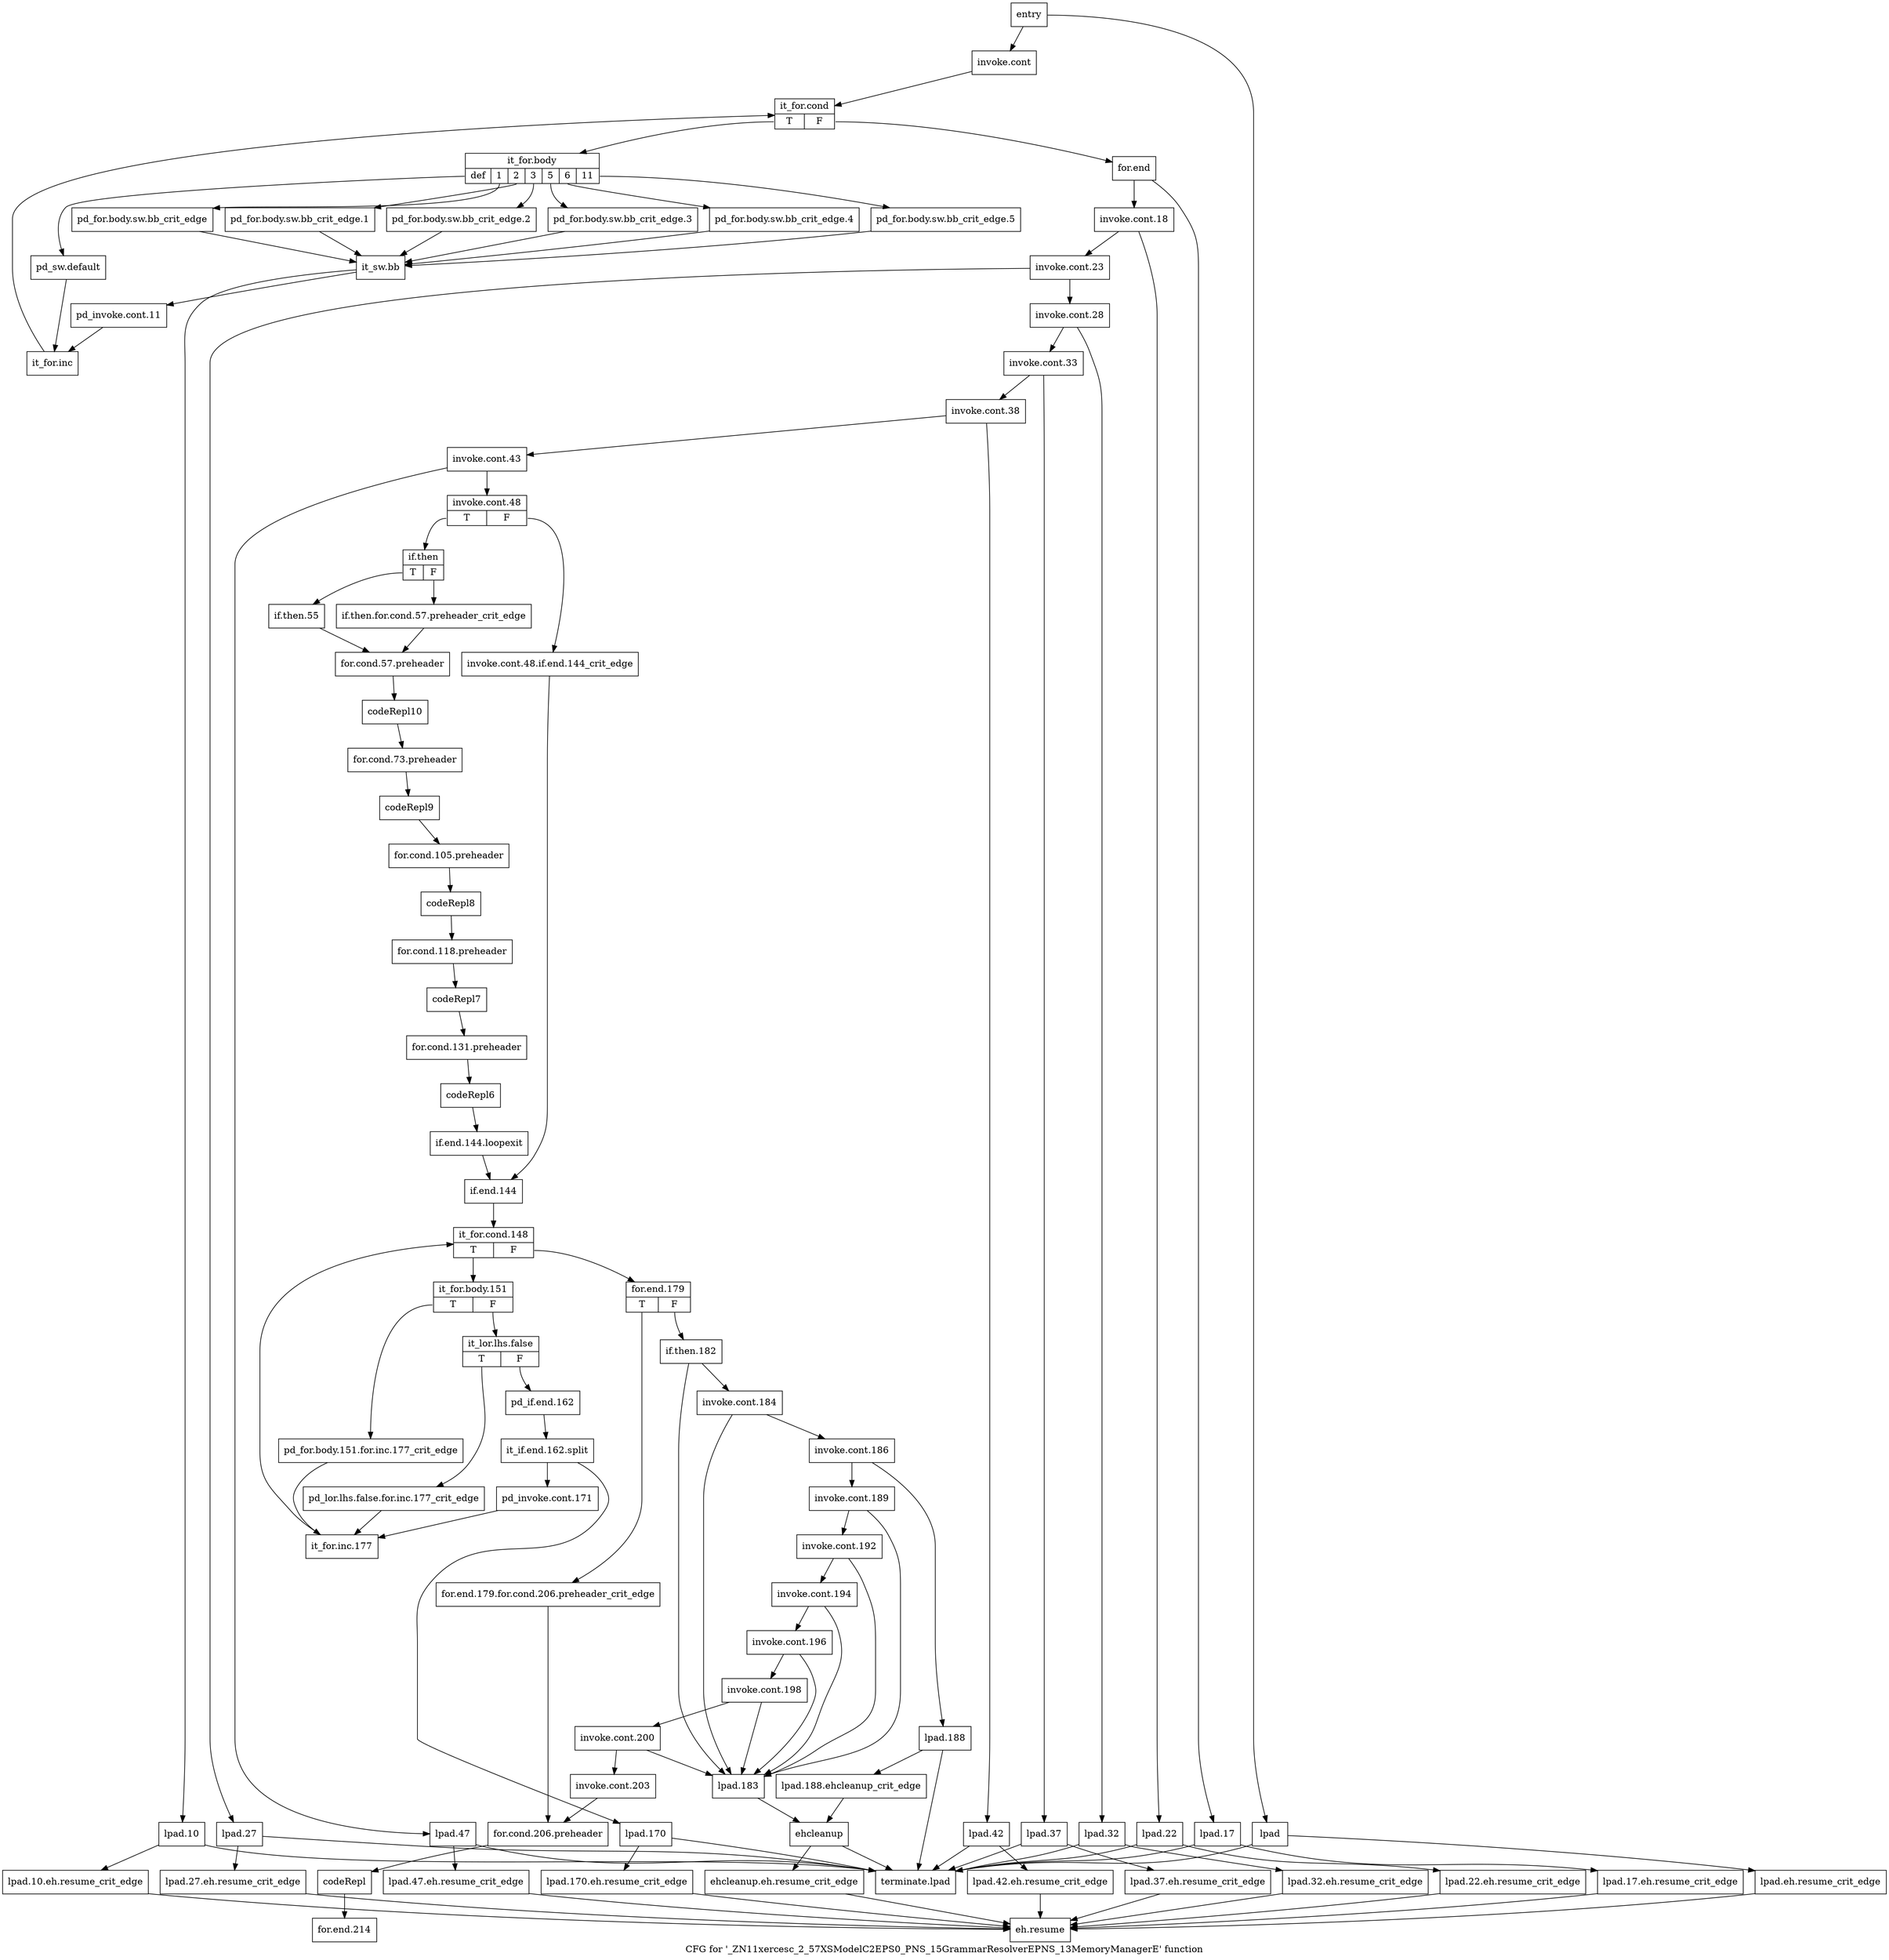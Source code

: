 digraph "CFG for '_ZN11xercesc_2_57XSModelC2EPS0_PNS_15GrammarResolverEPNS_13MemoryManagerE' function" {
	label="CFG for '_ZN11xercesc_2_57XSModelC2EPS0_PNS_15GrammarResolverEPNS_13MemoryManagerE' function";

	Node0x5564c90 [shape=record,label="{entry}"];
	Node0x5564c90 -> Node0x5564ce0;
	Node0x5564c90 -> Node0x5564fb0;
	Node0x5564ce0 [shape=record,label="{invoke.cont}"];
	Node0x5564ce0 -> Node0x5564d30;
	Node0x5564d30 [shape=record,label="{it_for.cond|{<s0>T|<s1>F}}"];
	Node0x5564d30:s0 -> Node0x5564d80;
	Node0x5564d30:s1 -> Node0x5557640;
	Node0x5564d80 [shape=record,label="{it_for.body|{<s0>def|<s1>1|<s2>2|<s3>3|<s4>5|<s5>6|<s6>11}}"];
	Node0x5564d80:s0 -> Node0x5565190;
	Node0x5564d80:s1 -> Node0x5564f60;
	Node0x5564d80:s2 -> Node0x5564f10;
	Node0x5564d80:s3 -> Node0x5564ec0;
	Node0x5564d80:s4 -> Node0x5564e70;
	Node0x5564d80:s5 -> Node0x5564e20;
	Node0x5564d80:s6 -> Node0x5564dd0;
	Node0x5564dd0 [shape=record,label="{pd_for.body.sw.bb_crit_edge.5}"];
	Node0x5564dd0 -> Node0x5565050;
	Node0x5564e20 [shape=record,label="{pd_for.body.sw.bb_crit_edge.4}"];
	Node0x5564e20 -> Node0x5565050;
	Node0x5564e70 [shape=record,label="{pd_for.body.sw.bb_crit_edge.3}"];
	Node0x5564e70 -> Node0x5565050;
	Node0x5564ec0 [shape=record,label="{pd_for.body.sw.bb_crit_edge.2}"];
	Node0x5564ec0 -> Node0x5565050;
	Node0x5564f10 [shape=record,label="{pd_for.body.sw.bb_crit_edge.1}"];
	Node0x5564f10 -> Node0x5565050;
	Node0x5564f60 [shape=record,label="{pd_for.body.sw.bb_crit_edge}"];
	Node0x5564f60 -> Node0x5565050;
	Node0x5564fb0 [shape=record,label="{lpad}"];
	Node0x5564fb0 -> Node0x5565000;
	Node0x5564fb0 -> Node0x55689e0;
	Node0x5565000 [shape=record,label="{lpad.eh.resume_crit_edge}"];
	Node0x5565000 -> Node0x5568990;
	Node0x5565050 [shape=record,label="{it_sw.bb}"];
	Node0x5565050 -> Node0x55650a0;
	Node0x5565050 -> Node0x55650f0;
	Node0x55650a0 [shape=record,label="{pd_invoke.cont.11}"];
	Node0x55650a0 -> Node0x55575f0;
	Node0x55650f0 [shape=record,label="{lpad.10}"];
	Node0x55650f0 -> Node0x5565140;
	Node0x55650f0 -> Node0x55689e0;
	Node0x5565140 [shape=record,label="{lpad.10.eh.resume_crit_edge}"];
	Node0x5565140 -> Node0x5568990;
	Node0x5565190 [shape=record,label="{pd_sw.default}"];
	Node0x5565190 -> Node0x55575f0;
	Node0x55575f0 [shape=record,label="{it_for.inc}"];
	Node0x55575f0 -> Node0x5564d30;
	Node0x5557640 [shape=record,label="{for.end}"];
	Node0x5557640 -> Node0x5557690;
	Node0x5557640 -> Node0x5567860;
	Node0x5557690 [shape=record,label="{invoke.cont.18}"];
	Node0x5557690 -> Node0x55576e0;
	Node0x5557690 -> Node0x5567900;
	Node0x55576e0 [shape=record,label="{invoke.cont.23}"];
	Node0x55576e0 -> Node0x5557730;
	Node0x55576e0 -> Node0x55679a0;
	Node0x5557730 [shape=record,label="{invoke.cont.28}"];
	Node0x5557730 -> Node0x5557780;
	Node0x5557730 -> Node0x5567a40;
	Node0x5557780 [shape=record,label="{invoke.cont.33}"];
	Node0x5557780 -> Node0x55577d0;
	Node0x5557780 -> Node0x5567ae0;
	Node0x55577d0 [shape=record,label="{invoke.cont.38}"];
	Node0x55577d0 -> Node0x5567630;
	Node0x55577d0 -> Node0x5567b80;
	Node0x5567630 [shape=record,label="{invoke.cont.43}"];
	Node0x5567630 -> Node0x5567680;
	Node0x5567630 -> Node0x5567c20;
	Node0x5567680 [shape=record,label="{invoke.cont.48|{<s0>T|<s1>F}}"];
	Node0x5567680:s0 -> Node0x5567720;
	Node0x5567680:s1 -> Node0x55676d0;
	Node0x55676d0 [shape=record,label="{invoke.cont.48.if.end.144_crit_edge}"];
	Node0x55676d0 -> Node0x5567fe0;
	Node0x5567720 [shape=record,label="{if.then|{<s0>T|<s1>F}}"];
	Node0x5567720:s0 -> Node0x5567810;
	Node0x5567720:s1 -> Node0x5567770;
	Node0x5567770 [shape=record,label="{if.then.for.cond.57.preheader_crit_edge}"];
	Node0x5567770 -> Node0x55677c0;
	Node0x55677c0 [shape=record,label="{for.cond.57.preheader}"];
	Node0x55677c0 -> Node0x5567cc0;
	Node0x5567810 [shape=record,label="{if.then.55}"];
	Node0x5567810 -> Node0x55677c0;
	Node0x5567860 [shape=record,label="{lpad.17}"];
	Node0x5567860 -> Node0x55678b0;
	Node0x5567860 -> Node0x55689e0;
	Node0x55678b0 [shape=record,label="{lpad.17.eh.resume_crit_edge}"];
	Node0x55678b0 -> Node0x5568990;
	Node0x5567900 [shape=record,label="{lpad.22}"];
	Node0x5567900 -> Node0x5567950;
	Node0x5567900 -> Node0x55689e0;
	Node0x5567950 [shape=record,label="{lpad.22.eh.resume_crit_edge}"];
	Node0x5567950 -> Node0x5568990;
	Node0x55679a0 [shape=record,label="{lpad.27}"];
	Node0x55679a0 -> Node0x55679f0;
	Node0x55679a0 -> Node0x55689e0;
	Node0x55679f0 [shape=record,label="{lpad.27.eh.resume_crit_edge}"];
	Node0x55679f0 -> Node0x5568990;
	Node0x5567a40 [shape=record,label="{lpad.32}"];
	Node0x5567a40 -> Node0x5567a90;
	Node0x5567a40 -> Node0x55689e0;
	Node0x5567a90 [shape=record,label="{lpad.32.eh.resume_crit_edge}"];
	Node0x5567a90 -> Node0x5568990;
	Node0x5567ae0 [shape=record,label="{lpad.37}"];
	Node0x5567ae0 -> Node0x5567b30;
	Node0x5567ae0 -> Node0x55689e0;
	Node0x5567b30 [shape=record,label="{lpad.37.eh.resume_crit_edge}"];
	Node0x5567b30 -> Node0x5568990;
	Node0x5567b80 [shape=record,label="{lpad.42}"];
	Node0x5567b80 -> Node0x5567bd0;
	Node0x5567b80 -> Node0x55689e0;
	Node0x5567bd0 [shape=record,label="{lpad.42.eh.resume_crit_edge}"];
	Node0x5567bd0 -> Node0x5568990;
	Node0x5567c20 [shape=record,label="{lpad.47}"];
	Node0x5567c20 -> Node0x5567c70;
	Node0x5567c20 -> Node0x55689e0;
	Node0x5567c70 [shape=record,label="{lpad.47.eh.resume_crit_edge}"];
	Node0x5567c70 -> Node0x5568990;
	Node0x5567cc0 [shape=record,label="{codeRepl10}"];
	Node0x5567cc0 -> Node0x5567d10;
	Node0x5567d10 [shape=record,label="{for.cond.73.preheader}"];
	Node0x5567d10 -> Node0x5567d60;
	Node0x5567d60 [shape=record,label="{codeRepl9}"];
	Node0x5567d60 -> Node0x5567db0;
	Node0x5567db0 [shape=record,label="{for.cond.105.preheader}"];
	Node0x5567db0 -> Node0x5567e00;
	Node0x5567e00 [shape=record,label="{codeRepl8}"];
	Node0x5567e00 -> Node0x5567e50;
	Node0x5567e50 [shape=record,label="{for.cond.118.preheader}"];
	Node0x5567e50 -> Node0x5567ea0;
	Node0x5567ea0 [shape=record,label="{codeRepl7}"];
	Node0x5567ea0 -> Node0x5567ef0;
	Node0x5567ef0 [shape=record,label="{for.cond.131.preheader}"];
	Node0x5567ef0 -> Node0x5567f40;
	Node0x5567f40 [shape=record,label="{codeRepl6}"];
	Node0x5567f40 -> Node0x5567f90;
	Node0x5567f90 [shape=record,label="{if.end.144.loopexit}"];
	Node0x5567f90 -> Node0x5567fe0;
	Node0x5567fe0 [shape=record,label="{if.end.144}"];
	Node0x5567fe0 -> Node0x5568030;
	Node0x5568030 [shape=record,label="{it_for.cond.148|{<s0>T|<s1>F}}"];
	Node0x5568030:s0 -> Node0x5568080;
	Node0x5568030:s1 -> Node0x5568350;
	Node0x5568080 [shape=record,label="{it_for.body.151|{<s0>T|<s1>F}}"];
	Node0x5568080:s0 -> Node0x55680d0;
	Node0x5568080:s1 -> Node0x5568120;
	Node0x55680d0 [shape=record,label="{pd_for.body.151.for.inc.177_crit_edge}"];
	Node0x55680d0 -> Node0x5568260;
	Node0x5568120 [shape=record,label="{it_lor.lhs.false|{<s0>T|<s1>F}}"];
	Node0x5568120:s0 -> Node0x5568170;
	Node0x5568120:s1 -> Node0x55681c0;
	Node0x5568170 [shape=record,label="{pd_lor.lhs.false.for.inc.177_crit_edge}"];
	Node0x5568170 -> Node0x5568260;
	Node0x55681c0 [shape=record,label="{pd_if.end.162}"];
	Node0x55681c0 -> Node0xb489a60;
	Node0xb489a60 [shape=record,label="{it_if.end.162.split}"];
	Node0xb489a60 -> Node0x5568210;
	Node0xb489a60 -> Node0x55682b0;
	Node0x5568210 [shape=record,label="{pd_invoke.cont.171}"];
	Node0x5568210 -> Node0x5568260;
	Node0x5568260 [shape=record,label="{it_for.inc.177}"];
	Node0x5568260 -> Node0x5568030;
	Node0x55682b0 [shape=record,label="{lpad.170}"];
	Node0x55682b0 -> Node0x5568300;
	Node0x55682b0 -> Node0x55689e0;
	Node0x5568300 [shape=record,label="{lpad.170.eh.resume_crit_edge}"];
	Node0x5568300 -> Node0x5568990;
	Node0x5568350 [shape=record,label="{for.end.179|{<s0>T|<s1>F}}"];
	Node0x5568350:s0 -> Node0x55683a0;
	Node0x5568350:s1 -> Node0x5568440;
	Node0x55683a0 [shape=record,label="{for.end.179.for.cond.206.preheader_crit_edge}"];
	Node0x55683a0 -> Node0x55683f0;
	Node0x55683f0 [shape=record,label="{for.cond.206.preheader}"];
	Node0x55683f0 -> Node0x55688f0;
	Node0x5568440 [shape=record,label="{if.then.182}"];
	Node0x5568440 -> Node0x5568490;
	Node0x5568440 -> Node0x5568760;
	Node0x5568490 [shape=record,label="{invoke.cont.184}"];
	Node0x5568490 -> Node0x55684e0;
	Node0x5568490 -> Node0x5568760;
	Node0x55684e0 [shape=record,label="{invoke.cont.186}"];
	Node0x55684e0 -> Node0x5568530;
	Node0x55684e0 -> Node0x55687b0;
	Node0x5568530 [shape=record,label="{invoke.cont.189}"];
	Node0x5568530 -> Node0x5568580;
	Node0x5568530 -> Node0x5568760;
	Node0x5568580 [shape=record,label="{invoke.cont.192}"];
	Node0x5568580 -> Node0x55685d0;
	Node0x5568580 -> Node0x5568760;
	Node0x55685d0 [shape=record,label="{invoke.cont.194}"];
	Node0x55685d0 -> Node0x5568620;
	Node0x55685d0 -> Node0x5568760;
	Node0x5568620 [shape=record,label="{invoke.cont.196}"];
	Node0x5568620 -> Node0x5568670;
	Node0x5568620 -> Node0x5568760;
	Node0x5568670 [shape=record,label="{invoke.cont.198}"];
	Node0x5568670 -> Node0x55686c0;
	Node0x5568670 -> Node0x5568760;
	Node0x55686c0 [shape=record,label="{invoke.cont.200}"];
	Node0x55686c0 -> Node0x5568710;
	Node0x55686c0 -> Node0x5568760;
	Node0x5568710 [shape=record,label="{invoke.cont.203}"];
	Node0x5568710 -> Node0x55683f0;
	Node0x5568760 [shape=record,label="{lpad.183}"];
	Node0x5568760 -> Node0x5568850;
	Node0x55687b0 [shape=record,label="{lpad.188}"];
	Node0x55687b0 -> Node0x5568800;
	Node0x55687b0 -> Node0x55689e0;
	Node0x5568800 [shape=record,label="{lpad.188.ehcleanup_crit_edge}"];
	Node0x5568800 -> Node0x5568850;
	Node0x5568850 [shape=record,label="{ehcleanup}"];
	Node0x5568850 -> Node0x55688a0;
	Node0x5568850 -> Node0x55689e0;
	Node0x55688a0 [shape=record,label="{ehcleanup.eh.resume_crit_edge}"];
	Node0x55688a0 -> Node0x5568990;
	Node0x55688f0 [shape=record,label="{codeRepl}"];
	Node0x55688f0 -> Node0x5568940;
	Node0x5568940 [shape=record,label="{for.end.214}"];
	Node0x5568990 [shape=record,label="{eh.resume}"];
	Node0x55689e0 [shape=record,label="{terminate.lpad}"];
}
